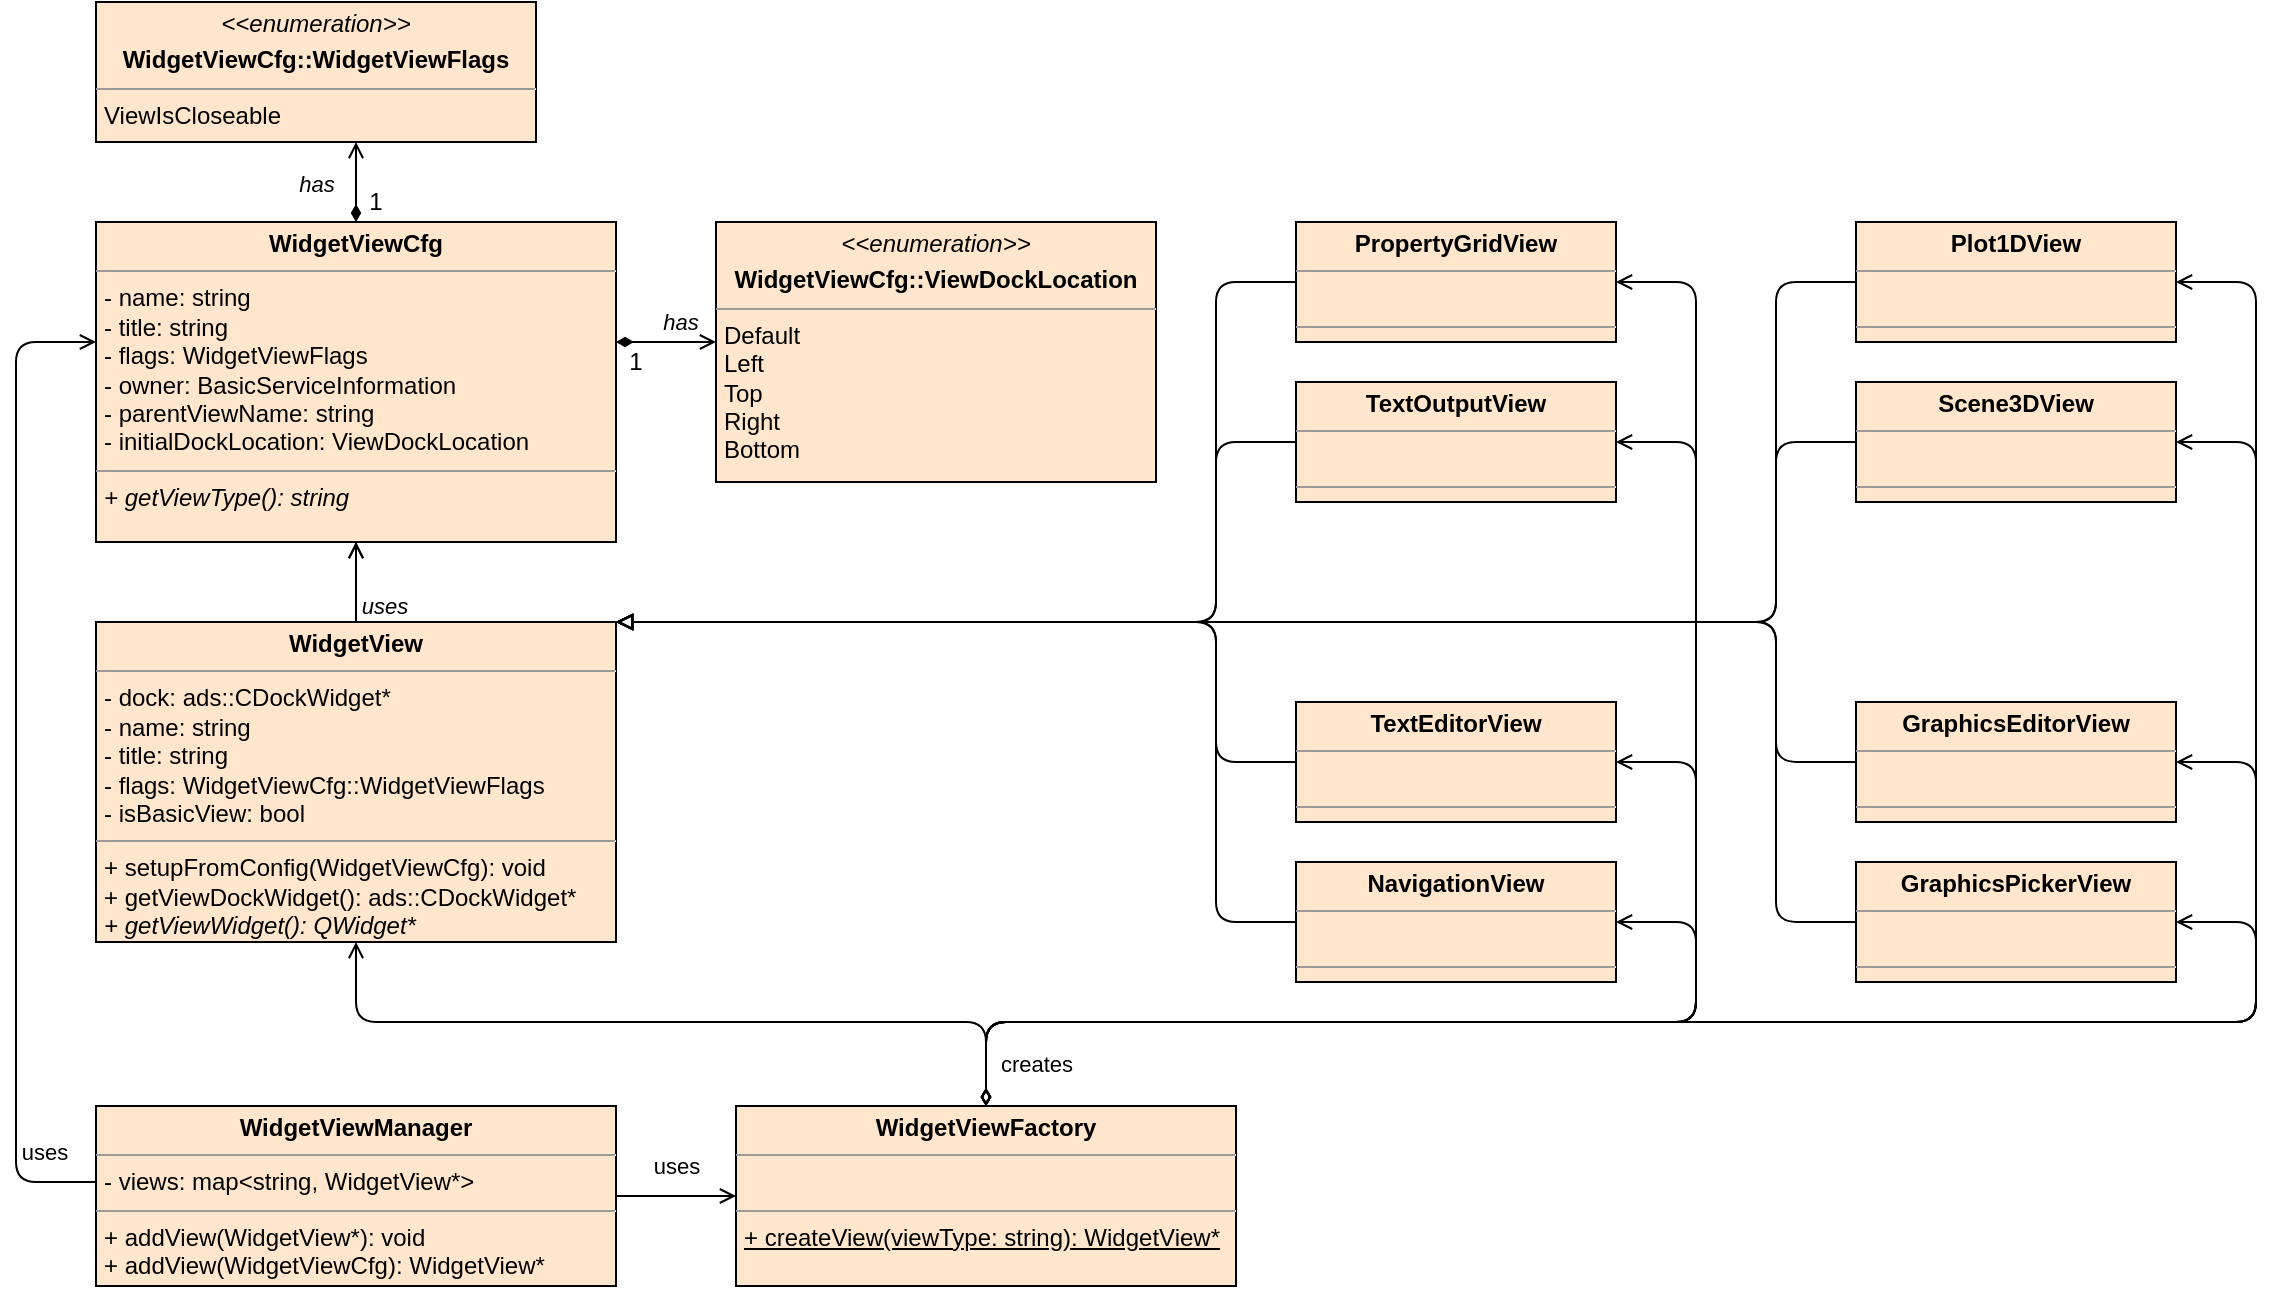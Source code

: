 <mxfile version="24.0.4" type="device">
  <diagram name="Page-1" id="2mC3etrwyER9bLnaZQRU">
    <mxGraphModel dx="2037" dy="830" grid="1" gridSize="10" guides="1" tooltips="1" connect="1" arrows="1" fold="1" page="1" pageScale="1" pageWidth="1654" pageHeight="1169" math="0" shadow="0">
      <root>
        <mxCell id="0" />
        <mxCell id="1" parent="0" />
        <mxCell id="TS5mTfJz-OEZbMOJgeyt-10" style="edgeStyle=orthogonalEdgeStyle;rounded=0;orthogonalLoop=1;jettySize=auto;html=1;endArrow=open;endFill=0;" edge="1" parent="1" source="TS5mTfJz-OEZbMOJgeyt-1" target="TS5mTfJz-OEZbMOJgeyt-3">
          <mxGeometry relative="1" as="geometry" />
        </mxCell>
        <mxCell id="TS5mTfJz-OEZbMOJgeyt-12" value="" style="edgeStyle=orthogonalEdgeStyle;rounded=0;orthogonalLoop=1;jettySize=auto;html=1;endArrow=open;endFill=0;" edge="1" parent="1" source="TS5mTfJz-OEZbMOJgeyt-1" target="TS5mTfJz-OEZbMOJgeyt-3">
          <mxGeometry relative="1" as="geometry" />
        </mxCell>
        <mxCell id="TS5mTfJz-OEZbMOJgeyt-1" value="&lt;p style=&quot;margin:0px;margin-top:4px;text-align:center;&quot;&gt;&lt;b&gt;WidgetView&lt;/b&gt;&lt;/p&gt;&lt;hr size=&quot;1&quot;&gt;&lt;p style=&quot;margin:0px;margin-left:4px;&quot;&gt;- dock: ads::CDockWidget*&lt;/p&gt;&lt;p style=&quot;margin:0px;margin-left:4px;&quot;&gt;- name: string&lt;/p&gt;&lt;p style=&quot;margin:0px;margin-left:4px;&quot;&gt;- title: string&lt;/p&gt;&lt;p style=&quot;margin:0px;margin-left:4px;&quot;&gt;- flags: WidgetViewCfg::WidgetViewFlags&lt;/p&gt;&lt;p style=&quot;margin:0px;margin-left:4px;&quot;&gt;- isBasicView: bool&lt;/p&gt;&lt;hr size=&quot;1&quot;&gt;&lt;p style=&quot;margin:0px;margin-left:4px;&quot;&gt;+ setupFromConfig(WidgetViewCfg): void&lt;/p&gt;&lt;p style=&quot;margin:0px;margin-left:4px;&quot;&gt;+ getViewDockWidget(): ads::CDockWidget*&lt;/p&gt;&lt;p style=&quot;margin:0px;margin-left:4px;&quot;&gt;&lt;i&gt;+ getViewWidget(): QWidget*&lt;/i&gt;&lt;/p&gt;" style="verticalAlign=top;align=left;overflow=fill;fontSize=12;fontFamily=Helvetica;html=1;fillColor=#ffe6cc;strokeColor=#000000;" vertex="1" parent="1">
          <mxGeometry x="120" y="400" width="260" height="160" as="geometry" />
        </mxCell>
        <mxCell id="TS5mTfJz-OEZbMOJgeyt-13" style="edgeStyle=orthogonalEdgeStyle;rounded=1;orthogonalLoop=1;jettySize=auto;html=1;endArrow=open;endFill=0;curved=0;" edge="1" parent="1" source="TS5mTfJz-OEZbMOJgeyt-2" target="TS5mTfJz-OEZbMOJgeyt-3">
          <mxGeometry relative="1" as="geometry">
            <Array as="points">
              <mxPoint x="80" y="680" />
              <mxPoint x="80" y="260" />
            </Array>
          </mxGeometry>
        </mxCell>
        <mxCell id="TS5mTfJz-OEZbMOJgeyt-17" value="uses" style="edgeLabel;html=1;align=center;verticalAlign=middle;resizable=0;points=[];" vertex="1" connectable="0" parent="TS5mTfJz-OEZbMOJgeyt-13">
          <mxGeometry x="-0.895" y="-3" relative="1" as="geometry">
            <mxPoint y="-12" as="offset" />
          </mxGeometry>
        </mxCell>
        <mxCell id="TS5mTfJz-OEZbMOJgeyt-15" style="edgeStyle=orthogonalEdgeStyle;rounded=0;orthogonalLoop=1;jettySize=auto;html=1;endArrow=open;endFill=0;" edge="1" parent="1" source="TS5mTfJz-OEZbMOJgeyt-2" target="TS5mTfJz-OEZbMOJgeyt-5">
          <mxGeometry relative="1" as="geometry" />
        </mxCell>
        <mxCell id="TS5mTfJz-OEZbMOJgeyt-18" value="uses" style="edgeLabel;html=1;align=center;verticalAlign=middle;resizable=0;points=[];" vertex="1" connectable="0" parent="TS5mTfJz-OEZbMOJgeyt-15">
          <mxGeometry x="-0.009" y="-1" relative="1" as="geometry">
            <mxPoint y="-16" as="offset" />
          </mxGeometry>
        </mxCell>
        <mxCell id="TS5mTfJz-OEZbMOJgeyt-2" value="&lt;p style=&quot;margin:0px;margin-top:4px;text-align:center;&quot;&gt;&lt;b&gt;WidgetViewManager&lt;/b&gt;&lt;/p&gt;&lt;hr size=&quot;1&quot;&gt;&lt;p style=&quot;margin:0px;margin-left:4px;&quot;&gt;- views: map&amp;lt;string, WidgetView*&amp;gt;&lt;/p&gt;&lt;hr size=&quot;1&quot;&gt;&lt;p style=&quot;margin:0px;margin-left:4px;&quot;&gt;+ addView(WidgetView*): void&lt;/p&gt;&lt;p style=&quot;margin:0px;margin-left:4px;&quot;&gt;+ addView(WidgetViewCfg): WidgetView*&lt;/p&gt;" style="verticalAlign=top;align=left;overflow=fill;fontSize=12;fontFamily=Helvetica;html=1;fillColor=#ffe6cc;strokeColor=#000000;" vertex="1" parent="1">
          <mxGeometry x="120" y="642" width="260" height="90" as="geometry" />
        </mxCell>
        <mxCell id="TS5mTfJz-OEZbMOJgeyt-7" style="edgeStyle=orthogonalEdgeStyle;rounded=0;orthogonalLoop=1;jettySize=auto;html=1;endArrow=open;endFill=0;startArrow=diamondThin;startFill=1;" edge="1" parent="1" source="TS5mTfJz-OEZbMOJgeyt-3" target="TS5mTfJz-OEZbMOJgeyt-6">
          <mxGeometry relative="1" as="geometry">
            <Array as="points">
              <mxPoint x="230" y="240" />
            </Array>
          </mxGeometry>
        </mxCell>
        <mxCell id="TS5mTfJz-OEZbMOJgeyt-8" value="has" style="edgeLabel;html=1;align=center;verticalAlign=middle;resizable=0;points=[];fontStyle=2" vertex="1" connectable="0" parent="TS5mTfJz-OEZbMOJgeyt-7">
          <mxGeometry x="-0.067" y="-1" relative="1" as="geometry">
            <mxPoint x="-21" y="-1" as="offset" />
          </mxGeometry>
        </mxCell>
        <mxCell id="TS5mTfJz-OEZbMOJgeyt-50" style="edgeStyle=orthogonalEdgeStyle;rounded=0;orthogonalLoop=1;jettySize=auto;html=1;endArrow=open;endFill=0;startArrow=diamondThin;startFill=1;" edge="1" parent="1" source="TS5mTfJz-OEZbMOJgeyt-3" target="TS5mTfJz-OEZbMOJgeyt-49">
          <mxGeometry relative="1" as="geometry">
            <Array as="points">
              <mxPoint x="420" y="260" />
              <mxPoint x="420" y="260" />
            </Array>
          </mxGeometry>
        </mxCell>
        <mxCell id="TS5mTfJz-OEZbMOJgeyt-52" value="has" style="edgeLabel;html=1;align=center;verticalAlign=middle;resizable=0;points=[];fontStyle=2" vertex="1" connectable="0" parent="TS5mTfJz-OEZbMOJgeyt-50">
          <mxGeometry x="0.264" y="2" relative="1" as="geometry">
            <mxPoint y="-8" as="offset" />
          </mxGeometry>
        </mxCell>
        <mxCell id="TS5mTfJz-OEZbMOJgeyt-3" value="&lt;p style=&quot;margin:0px;margin-top:4px;text-align:center;&quot;&gt;&lt;b&gt;WidgetViewCfg&lt;/b&gt;&lt;/p&gt;&lt;hr size=&quot;1&quot;&gt;&lt;p style=&quot;margin:0px;margin-left:4px;&quot;&gt;- name: string&lt;/p&gt;&lt;p style=&quot;margin:0px;margin-left:4px;&quot;&gt;- title: string&lt;/p&gt;&lt;p style=&quot;margin:0px;margin-left:4px;&quot;&gt;- flags: WidgetViewFlags&lt;/p&gt;&lt;p style=&quot;margin:0px;margin-left:4px;&quot;&gt;- owner: BasicServiceInformation&lt;/p&gt;&lt;p style=&quot;margin:0px;margin-left:4px;&quot;&gt;- parentViewName: string&lt;/p&gt;&lt;p style=&quot;margin:0px;margin-left:4px;&quot;&gt;- initialDockLocation: ViewDockLocation&lt;/p&gt;&lt;hr size=&quot;1&quot;&gt;&lt;p style=&quot;margin:0px;margin-left:4px;&quot;&gt;&lt;i&gt;+ getViewType(): string&lt;/i&gt;&lt;/p&gt;" style="verticalAlign=top;align=left;overflow=fill;fontSize=12;fontFamily=Helvetica;html=1;fillColor=#ffe6cc;strokeColor=#000000;" vertex="1" parent="1">
          <mxGeometry x="120" y="200" width="260" height="160" as="geometry" />
        </mxCell>
        <mxCell id="TS5mTfJz-OEZbMOJgeyt-19" style="edgeStyle=orthogonalEdgeStyle;rounded=1;orthogonalLoop=1;jettySize=auto;html=1;endArrow=open;endFill=0;curved=0;startArrow=diamondThin;startFill=0;" edge="1" parent="1" source="TS5mTfJz-OEZbMOJgeyt-5" target="TS5mTfJz-OEZbMOJgeyt-1">
          <mxGeometry relative="1" as="geometry">
            <Array as="points">
              <mxPoint x="565" y="600" />
              <mxPoint x="250" y="600" />
            </Array>
          </mxGeometry>
        </mxCell>
        <mxCell id="TS5mTfJz-OEZbMOJgeyt-20" value="creates" style="edgeLabel;html=1;align=center;verticalAlign=middle;resizable=0;points=[];" vertex="1" connectable="0" parent="TS5mTfJz-OEZbMOJgeyt-19">
          <mxGeometry x="-0.893" y="1" relative="1" as="geometry">
            <mxPoint x="26" as="offset" />
          </mxGeometry>
        </mxCell>
        <mxCell id="TS5mTfJz-OEZbMOJgeyt-33" style="edgeStyle=orthogonalEdgeStyle;rounded=1;orthogonalLoop=1;jettySize=auto;html=1;curved=0;endArrow=open;endFill=0;startArrow=diamondThin;startFill=0;" edge="1" parent="1" source="TS5mTfJz-OEZbMOJgeyt-5" target="TS5mTfJz-OEZbMOJgeyt-21">
          <mxGeometry relative="1" as="geometry">
            <Array as="points">
              <mxPoint x="565" y="600" />
              <mxPoint x="920" y="600" />
              <mxPoint x="920" y="230" />
            </Array>
          </mxGeometry>
        </mxCell>
        <mxCell id="TS5mTfJz-OEZbMOJgeyt-34" style="edgeStyle=orthogonalEdgeStyle;rounded=1;orthogonalLoop=1;jettySize=auto;html=1;curved=0;endArrow=open;endFill=0;startArrow=diamondThin;startFill=0;" edge="1" parent="1" source="TS5mTfJz-OEZbMOJgeyt-5" target="TS5mTfJz-OEZbMOJgeyt-26">
          <mxGeometry relative="1" as="geometry">
            <Array as="points">
              <mxPoint x="565" y="600" />
              <mxPoint x="920" y="600" />
              <mxPoint x="920" y="310" />
            </Array>
          </mxGeometry>
        </mxCell>
        <mxCell id="TS5mTfJz-OEZbMOJgeyt-35" style="edgeStyle=orthogonalEdgeStyle;rounded=1;orthogonalLoop=1;jettySize=auto;html=1;curved=0;endArrow=open;endFill=0;startArrow=diamondThin;startFill=0;" edge="1" parent="1" source="TS5mTfJz-OEZbMOJgeyt-5" target="TS5mTfJz-OEZbMOJgeyt-25">
          <mxGeometry relative="1" as="geometry">
            <Array as="points">
              <mxPoint x="565" y="600" />
              <mxPoint x="920" y="600" />
              <mxPoint x="920" y="470" />
            </Array>
          </mxGeometry>
        </mxCell>
        <mxCell id="TS5mTfJz-OEZbMOJgeyt-36" style="edgeStyle=orthogonalEdgeStyle;rounded=1;orthogonalLoop=1;jettySize=auto;html=1;curved=0;endArrow=open;endFill=0;startArrow=diamondThin;startFill=0;" edge="1" parent="1" source="TS5mTfJz-OEZbMOJgeyt-5" target="TS5mTfJz-OEZbMOJgeyt-22">
          <mxGeometry relative="1" as="geometry">
            <Array as="points">
              <mxPoint x="565" y="600" />
              <mxPoint x="1200" y="600" />
              <mxPoint x="1200" y="230" />
            </Array>
          </mxGeometry>
        </mxCell>
        <mxCell id="TS5mTfJz-OEZbMOJgeyt-43" style="edgeStyle=orthogonalEdgeStyle;rounded=1;orthogonalLoop=1;jettySize=auto;html=1;curved=0;endArrow=open;endFill=0;startArrow=diamondThin;startFill=0;" edge="1" parent="1" source="TS5mTfJz-OEZbMOJgeyt-5" target="TS5mTfJz-OEZbMOJgeyt-40">
          <mxGeometry relative="1" as="geometry">
            <Array as="points">
              <mxPoint x="565" y="600" />
              <mxPoint x="920" y="600" />
              <mxPoint x="920" y="550" />
            </Array>
          </mxGeometry>
        </mxCell>
        <mxCell id="TS5mTfJz-OEZbMOJgeyt-44" style="edgeStyle=orthogonalEdgeStyle;rounded=1;orthogonalLoop=1;jettySize=auto;html=1;curved=0;endArrow=open;endFill=0;startArrow=diamondThin;startFill=0;" edge="1" parent="1" source="TS5mTfJz-OEZbMOJgeyt-5" target="TS5mTfJz-OEZbMOJgeyt-23">
          <mxGeometry relative="1" as="geometry">
            <Array as="points">
              <mxPoint x="565" y="600" />
              <mxPoint x="1200" y="600" />
              <mxPoint x="1200" y="310" />
            </Array>
          </mxGeometry>
        </mxCell>
        <mxCell id="TS5mTfJz-OEZbMOJgeyt-47" style="edgeStyle=orthogonalEdgeStyle;rounded=1;orthogonalLoop=1;jettySize=auto;html=1;curved=0;endArrow=open;endFill=0;startArrow=diamondThin;startFill=0;" edge="1" parent="1" source="TS5mTfJz-OEZbMOJgeyt-5" target="TS5mTfJz-OEZbMOJgeyt-46">
          <mxGeometry relative="1" as="geometry">
            <Array as="points">
              <mxPoint x="565" y="600" />
              <mxPoint x="1200" y="600" />
              <mxPoint x="1200" y="550" />
            </Array>
          </mxGeometry>
        </mxCell>
        <mxCell id="TS5mTfJz-OEZbMOJgeyt-5" value="&lt;p style=&quot;margin:0px;margin-top:4px;text-align:center;&quot;&gt;&lt;b&gt;WidgetViewFactory&lt;/b&gt;&lt;/p&gt;&lt;hr size=&quot;1&quot;&gt;&lt;p style=&quot;margin:0px;margin-left:4px;&quot;&gt;&lt;br&gt;&lt;/p&gt;&lt;hr size=&quot;1&quot;&gt;&lt;p style=&quot;margin:0px;margin-left:4px;&quot;&gt;&lt;u&gt;+ createView(viewType: string): WidgetView*&lt;/u&gt;&lt;/p&gt;" style="verticalAlign=top;align=left;overflow=fill;fontSize=12;fontFamily=Helvetica;html=1;fillColor=#ffe6cc;strokeColor=#000000;" vertex="1" parent="1">
          <mxGeometry x="440" y="642" width="250" height="90" as="geometry" />
        </mxCell>
        <mxCell id="TS5mTfJz-OEZbMOJgeyt-6" value="&lt;p style=&quot;margin:0px;margin-top:4px;text-align:center;&quot;&gt;&lt;span style=&quot;background-color: initial;&quot;&gt;&lt;i&gt;&amp;lt;&amp;lt;enumeration&amp;gt;&amp;gt;&lt;/i&gt;&lt;/span&gt;&lt;/p&gt;&lt;p style=&quot;margin:0px;margin-top:4px;text-align:center;&quot;&gt;&lt;b&gt;WidgetViewCfg::WidgetViewFlags&lt;/b&gt;&lt;/p&gt;&lt;hr size=&quot;1&quot;&gt;&lt;p style=&quot;margin:0px;margin-left:4px;&quot;&gt;ViewIsCloseable&lt;/p&gt;&lt;p style=&quot;margin:0px;margin-left:4px;&quot;&gt;&lt;br&gt;&lt;/p&gt;&lt;p style=&quot;margin:0px;margin-left:4px;&quot;&gt;&lt;br&gt;&lt;/p&gt;" style="verticalAlign=top;align=left;overflow=fill;fontSize=12;fontFamily=Helvetica;html=1;fillColor=#ffe6cc;strokeColor=#000000;" vertex="1" parent="1">
          <mxGeometry x="120" y="90" width="220" height="70" as="geometry" />
        </mxCell>
        <mxCell id="TS5mTfJz-OEZbMOJgeyt-9" value="1" style="text;html=1;align=center;verticalAlign=middle;whiteSpace=wrap;rounded=0;" vertex="1" parent="1">
          <mxGeometry x="250" y="180" width="20" height="20" as="geometry" />
        </mxCell>
        <mxCell id="TS5mTfJz-OEZbMOJgeyt-11" value="uses" style="edgeLabel;html=1;align=center;verticalAlign=middle;resizable=0;points=[];fontStyle=2" vertex="1" connectable="0" parent="1">
          <mxGeometry x="270" y="390" as="geometry">
            <mxPoint x="-6" y="2" as="offset" />
          </mxGeometry>
        </mxCell>
        <mxCell id="TS5mTfJz-OEZbMOJgeyt-27" style="edgeStyle=orthogonalEdgeStyle;rounded=1;orthogonalLoop=1;jettySize=auto;html=1;endArrow=block;endFill=0;curved=0;" edge="1" parent="1" source="TS5mTfJz-OEZbMOJgeyt-21" target="TS5mTfJz-OEZbMOJgeyt-1">
          <mxGeometry relative="1" as="geometry">
            <Array as="points">
              <mxPoint x="680" y="230" />
              <mxPoint x="680" y="400" />
            </Array>
          </mxGeometry>
        </mxCell>
        <mxCell id="TS5mTfJz-OEZbMOJgeyt-21" value="&lt;p style=&quot;margin:0px;margin-top:4px;text-align:center;&quot;&gt;&lt;b&gt;PropertyGridView&lt;/b&gt;&lt;/p&gt;&lt;hr size=&quot;1&quot;&gt;&lt;p style=&quot;margin:0px;margin-left:4px;&quot;&gt;&lt;br&gt;&lt;/p&gt;&lt;hr size=&quot;1&quot;&gt;&lt;p style=&quot;margin:0px;margin-left:4px;&quot;&gt;&lt;br&gt;&lt;/p&gt;" style="verticalAlign=top;align=left;overflow=fill;fontSize=12;fontFamily=Helvetica;html=1;fillColor=#ffe6cc;strokeColor=#000000;" vertex="1" parent="1">
          <mxGeometry x="720" y="200" width="160" height="60" as="geometry" />
        </mxCell>
        <mxCell id="TS5mTfJz-OEZbMOJgeyt-30" style="edgeStyle=orthogonalEdgeStyle;rounded=1;orthogonalLoop=1;jettySize=auto;html=1;curved=0;endArrow=block;endFill=0;" edge="1" parent="1" source="TS5mTfJz-OEZbMOJgeyt-22" target="TS5mTfJz-OEZbMOJgeyt-1">
          <mxGeometry relative="1" as="geometry">
            <Array as="points">
              <mxPoint x="960" y="230" />
              <mxPoint x="960" y="400" />
            </Array>
          </mxGeometry>
        </mxCell>
        <mxCell id="TS5mTfJz-OEZbMOJgeyt-22" value="&lt;p style=&quot;margin:0px;margin-top:4px;text-align:center;&quot;&gt;&lt;b&gt;Plot1DView&lt;/b&gt;&lt;/p&gt;&lt;hr size=&quot;1&quot;&gt;&lt;p style=&quot;margin:0px;margin-left:4px;&quot;&gt;&lt;br&gt;&lt;/p&gt;&lt;hr size=&quot;1&quot;&gt;&lt;p style=&quot;margin:0px;margin-left:4px;&quot;&gt;&lt;br&gt;&lt;/p&gt;" style="verticalAlign=top;align=left;overflow=fill;fontSize=12;fontFamily=Helvetica;html=1;fillColor=#ffe6cc;strokeColor=#000000;" vertex="1" parent="1">
          <mxGeometry x="1000" y="200" width="160" height="60" as="geometry" />
        </mxCell>
        <mxCell id="TS5mTfJz-OEZbMOJgeyt-32" style="edgeStyle=orthogonalEdgeStyle;rounded=1;orthogonalLoop=1;jettySize=auto;html=1;curved=0;endArrow=block;endFill=0;" edge="1" parent="1" source="TS5mTfJz-OEZbMOJgeyt-23" target="TS5mTfJz-OEZbMOJgeyt-1">
          <mxGeometry relative="1" as="geometry">
            <Array as="points">
              <mxPoint x="960" y="310" />
              <mxPoint x="960" y="400" />
            </Array>
          </mxGeometry>
        </mxCell>
        <mxCell id="TS5mTfJz-OEZbMOJgeyt-23" value="&lt;p style=&quot;margin:0px;margin-top:4px;text-align:center;&quot;&gt;&lt;b&gt;Scene3DView&lt;/b&gt;&lt;/p&gt;&lt;hr size=&quot;1&quot;&gt;&lt;p style=&quot;margin:0px;margin-left:4px;&quot;&gt;&lt;br&gt;&lt;/p&gt;&lt;hr size=&quot;1&quot;&gt;&lt;p style=&quot;margin:0px;margin-left:4px;&quot;&gt;&lt;br&gt;&lt;/p&gt;" style="verticalAlign=top;align=left;overflow=fill;fontSize=12;fontFamily=Helvetica;html=1;fillColor=#ffe6cc;strokeColor=#000000;" vertex="1" parent="1">
          <mxGeometry x="1000" y="280" width="160" height="60" as="geometry" />
        </mxCell>
        <mxCell id="TS5mTfJz-OEZbMOJgeyt-29" style="edgeStyle=orthogonalEdgeStyle;rounded=1;orthogonalLoop=1;jettySize=auto;html=1;curved=0;endArrow=block;endFill=0;" edge="1" parent="1" source="TS5mTfJz-OEZbMOJgeyt-25" target="TS5mTfJz-OEZbMOJgeyt-1">
          <mxGeometry relative="1" as="geometry">
            <Array as="points">
              <mxPoint x="680" y="470" />
              <mxPoint x="680" y="400" />
            </Array>
          </mxGeometry>
        </mxCell>
        <mxCell id="TS5mTfJz-OEZbMOJgeyt-25" value="&lt;p style=&quot;margin:0px;margin-top:4px;text-align:center;&quot;&gt;&lt;b&gt;TextEditorView&lt;/b&gt;&lt;/p&gt;&lt;hr size=&quot;1&quot;&gt;&lt;p style=&quot;margin:0px;margin-left:4px;&quot;&gt;&lt;br&gt;&lt;/p&gt;&lt;hr size=&quot;1&quot;&gt;&lt;p style=&quot;margin:0px;margin-left:4px;&quot;&gt;&lt;br&gt;&lt;/p&gt;" style="verticalAlign=top;align=left;overflow=fill;fontSize=12;fontFamily=Helvetica;html=1;fillColor=#ffe6cc;strokeColor=#000000;" vertex="1" parent="1">
          <mxGeometry x="720" y="440" width="160" height="60" as="geometry" />
        </mxCell>
        <mxCell id="TS5mTfJz-OEZbMOJgeyt-28" style="edgeStyle=orthogonalEdgeStyle;rounded=1;orthogonalLoop=1;jettySize=auto;html=1;curved=0;endArrow=block;endFill=0;" edge="1" parent="1" source="TS5mTfJz-OEZbMOJgeyt-26" target="TS5mTfJz-OEZbMOJgeyt-1">
          <mxGeometry relative="1" as="geometry">
            <Array as="points">
              <mxPoint x="680" y="310" />
              <mxPoint x="680" y="400" />
            </Array>
          </mxGeometry>
        </mxCell>
        <mxCell id="TS5mTfJz-OEZbMOJgeyt-26" value="&lt;p style=&quot;margin:0px;margin-top:4px;text-align:center;&quot;&gt;&lt;b&gt;TextOutputView&lt;/b&gt;&lt;/p&gt;&lt;hr size=&quot;1&quot;&gt;&lt;p style=&quot;margin:0px;margin-left:4px;&quot;&gt;&lt;br&gt;&lt;/p&gt;&lt;hr size=&quot;1&quot;&gt;&lt;p style=&quot;margin:0px;margin-left:4px;&quot;&gt;&lt;br&gt;&lt;/p&gt;" style="verticalAlign=top;align=left;overflow=fill;fontSize=12;fontFamily=Helvetica;html=1;fillColor=#ffe6cc;strokeColor=#000000;" vertex="1" parent="1">
          <mxGeometry x="720" y="280" width="160" height="60" as="geometry" />
        </mxCell>
        <mxCell id="TS5mTfJz-OEZbMOJgeyt-39" value="" style="edgeStyle=orthogonalEdgeStyle;rounded=1;orthogonalLoop=1;jettySize=auto;html=1;curved=0;startArrow=diamondThin;startFill=0;endArrow=open;endFill=0;" edge="1" parent="1" source="TS5mTfJz-OEZbMOJgeyt-5" target="TS5mTfJz-OEZbMOJgeyt-24">
          <mxGeometry relative="1" as="geometry">
            <mxPoint x="565" y="642" as="sourcePoint" />
            <mxPoint x="1080" y="440" as="targetPoint" />
            <Array as="points">
              <mxPoint x="565" y="600" />
              <mxPoint x="1200" y="600" />
              <mxPoint x="1200" y="470" />
            </Array>
          </mxGeometry>
        </mxCell>
        <mxCell id="TS5mTfJz-OEZbMOJgeyt-42" style="edgeStyle=orthogonalEdgeStyle;rounded=1;orthogonalLoop=1;jettySize=auto;html=1;curved=0;endArrow=block;endFill=0;" edge="1" parent="1" source="TS5mTfJz-OEZbMOJgeyt-24" target="TS5mTfJz-OEZbMOJgeyt-1">
          <mxGeometry relative="1" as="geometry">
            <Array as="points">
              <mxPoint x="960" y="470" />
              <mxPoint x="960" y="400" />
            </Array>
          </mxGeometry>
        </mxCell>
        <mxCell id="TS5mTfJz-OEZbMOJgeyt-24" value="&lt;p style=&quot;margin:0px;margin-top:4px;text-align:center;&quot;&gt;&lt;b&gt;GraphicsEditorView&lt;/b&gt;&lt;/p&gt;&lt;hr size=&quot;1&quot;&gt;&lt;p style=&quot;margin:0px;margin-left:4px;&quot;&gt;&lt;br&gt;&lt;/p&gt;&lt;hr size=&quot;1&quot;&gt;&lt;p style=&quot;margin:0px;margin-left:4px;&quot;&gt;&lt;br&gt;&lt;/p&gt;" style="verticalAlign=top;align=left;overflow=fill;fontSize=12;fontFamily=Helvetica;html=1;fillColor=#ffe6cc;strokeColor=#000000;" vertex="1" parent="1">
          <mxGeometry x="1000" y="440" width="160" height="60" as="geometry" />
        </mxCell>
        <mxCell id="TS5mTfJz-OEZbMOJgeyt-41" style="edgeStyle=orthogonalEdgeStyle;rounded=1;orthogonalLoop=1;jettySize=auto;html=1;curved=0;endArrow=block;endFill=0;" edge="1" parent="1" source="TS5mTfJz-OEZbMOJgeyt-40" target="TS5mTfJz-OEZbMOJgeyt-1">
          <mxGeometry relative="1" as="geometry">
            <Array as="points">
              <mxPoint x="680" y="550" />
              <mxPoint x="680" y="400" />
            </Array>
          </mxGeometry>
        </mxCell>
        <mxCell id="TS5mTfJz-OEZbMOJgeyt-40" value="&lt;p style=&quot;margin:0px;margin-top:4px;text-align:center;&quot;&gt;&lt;b&gt;NavigationView&lt;/b&gt;&lt;/p&gt;&lt;hr size=&quot;1&quot;&gt;&lt;p style=&quot;margin:0px;margin-left:4px;&quot;&gt;&lt;br&gt;&lt;/p&gt;&lt;hr size=&quot;1&quot;&gt;&lt;p style=&quot;margin:0px;margin-left:4px;&quot;&gt;&lt;br&gt;&lt;/p&gt;" style="verticalAlign=top;align=left;overflow=fill;fontSize=12;fontFamily=Helvetica;html=1;fillColor=#ffe6cc;strokeColor=#000000;" vertex="1" parent="1">
          <mxGeometry x="720" y="520" width="160" height="60" as="geometry" />
        </mxCell>
        <mxCell id="TS5mTfJz-OEZbMOJgeyt-48" style="edgeStyle=orthogonalEdgeStyle;rounded=1;orthogonalLoop=1;jettySize=auto;html=1;endArrow=block;endFill=0;curved=0;" edge="1" parent="1" source="TS5mTfJz-OEZbMOJgeyt-46" target="TS5mTfJz-OEZbMOJgeyt-1">
          <mxGeometry relative="1" as="geometry">
            <Array as="points">
              <mxPoint x="960" y="550" />
              <mxPoint x="960" y="400" />
            </Array>
          </mxGeometry>
        </mxCell>
        <mxCell id="TS5mTfJz-OEZbMOJgeyt-46" value="&lt;p style=&quot;margin:0px;margin-top:4px;text-align:center;&quot;&gt;&lt;b&gt;GraphicsPickerView&lt;/b&gt;&lt;/p&gt;&lt;hr size=&quot;1&quot;&gt;&lt;p style=&quot;margin:0px;margin-left:4px;&quot;&gt;&lt;br&gt;&lt;/p&gt;&lt;hr size=&quot;1&quot;&gt;&lt;p style=&quot;margin:0px;margin-left:4px;&quot;&gt;&lt;br&gt;&lt;/p&gt;" style="verticalAlign=top;align=left;overflow=fill;fontSize=12;fontFamily=Helvetica;html=1;fillColor=#ffe6cc;strokeColor=#000000;" vertex="1" parent="1">
          <mxGeometry x="1000" y="520" width="160" height="60" as="geometry" />
        </mxCell>
        <mxCell id="TS5mTfJz-OEZbMOJgeyt-49" value="&lt;p style=&quot;margin:0px;margin-top:4px;text-align:center;&quot;&gt;&lt;span style=&quot;background-color: initial;&quot;&gt;&lt;i&gt;&amp;lt;&amp;lt;enumeration&amp;gt;&amp;gt;&lt;/i&gt;&lt;/span&gt;&lt;/p&gt;&lt;p style=&quot;margin:0px;margin-top:4px;text-align:center;&quot;&gt;&lt;b&gt;WidgetViewCfg::ViewDockLocation&lt;/b&gt;&lt;/p&gt;&lt;hr size=&quot;1&quot;&gt;&lt;p style=&quot;margin:0px;margin-left:4px;&quot;&gt;Default&lt;/p&gt;&lt;p style=&quot;margin:0px;margin-left:4px;&quot;&gt;Left&lt;/p&gt;&lt;p style=&quot;margin:0px;margin-left:4px;&quot;&gt;Top&lt;/p&gt;&lt;p style=&quot;margin:0px;margin-left:4px;&quot;&gt;Right&lt;/p&gt;&lt;p style=&quot;margin:0px;margin-left:4px;&quot;&gt;Bottom&lt;/p&gt;&lt;p style=&quot;margin:0px;margin-left:4px;&quot;&gt;&lt;br&gt;&lt;/p&gt;" style="verticalAlign=top;align=left;overflow=fill;fontSize=12;fontFamily=Helvetica;html=1;fillColor=#ffe6cc;strokeColor=#000000;" vertex="1" parent="1">
          <mxGeometry x="430" y="200" width="220" height="130" as="geometry" />
        </mxCell>
        <mxCell id="TS5mTfJz-OEZbMOJgeyt-51" value="1" style="text;html=1;align=center;verticalAlign=middle;whiteSpace=wrap;rounded=0;" vertex="1" parent="1">
          <mxGeometry x="380" y="260" width="20" height="20" as="geometry" />
        </mxCell>
      </root>
    </mxGraphModel>
  </diagram>
</mxfile>
